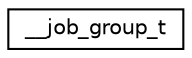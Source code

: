 digraph "Graphical Class Hierarchy"
{
 // LATEX_PDF_SIZE
  edge [fontname="Helvetica",fontsize="10",labelfontname="Helvetica",labelfontsize="10"];
  node [fontname="Helvetica",fontsize="10",shape=record];
  rankdir="LR";
  Node0 [label="__job_group_t",height=0.2,width=0.4,color="black", fillcolor="white", style="filled",URL="$struct____job__group__t.html",tooltip=" "];
}
